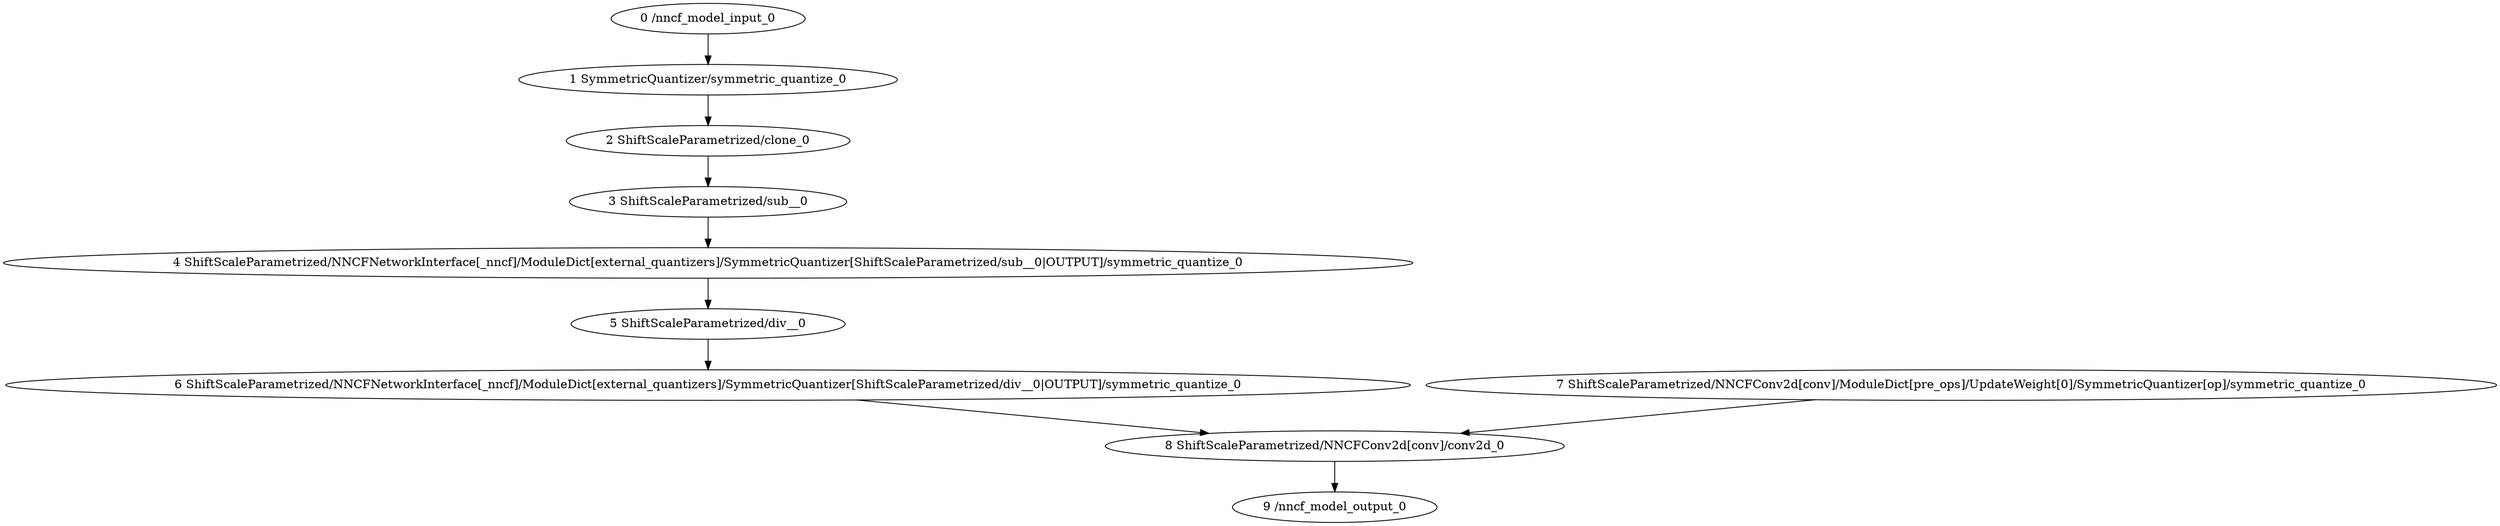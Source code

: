 strict digraph  {
"0 /nncf_model_input_0" [id=0, type=nncf_model_input];
"1 SymmetricQuantizer/symmetric_quantize_0" [id=1, type=symmetric_quantize];
"2 ShiftScaleParametrized/clone_0" [id=2, type=clone];
"3 ShiftScaleParametrized/sub__0" [id=3, type=sub_];
"4 ShiftScaleParametrized/NNCFNetworkInterface[_nncf]/ModuleDict[external_quantizers]/SymmetricQuantizer[ShiftScaleParametrized/sub__0|OUTPUT]/symmetric_quantize_0" [id=4, type=symmetric_quantize];
"5 ShiftScaleParametrized/div__0" [id=5, type=div_];
"6 ShiftScaleParametrized/NNCFNetworkInterface[_nncf]/ModuleDict[external_quantizers]/SymmetricQuantizer[ShiftScaleParametrized/div__0|OUTPUT]/symmetric_quantize_0" [id=6, type=symmetric_quantize];
"7 ShiftScaleParametrized/NNCFConv2d[conv]/ModuleDict[pre_ops]/UpdateWeight[0]/SymmetricQuantizer[op]/symmetric_quantize_0" [id=7, type=symmetric_quantize];
"8 ShiftScaleParametrized/NNCFConv2d[conv]/conv2d_0" [id=8, type=conv2d];
"9 /nncf_model_output_0" [id=9, type=nncf_model_output];
"0 /nncf_model_input_0" -> "1 SymmetricQuantizer/symmetric_quantize_0";
"1 SymmetricQuantizer/symmetric_quantize_0" -> "2 ShiftScaleParametrized/clone_0";
"2 ShiftScaleParametrized/clone_0" -> "3 ShiftScaleParametrized/sub__0";
"3 ShiftScaleParametrized/sub__0" -> "4 ShiftScaleParametrized/NNCFNetworkInterface[_nncf]/ModuleDict[external_quantizers]/SymmetricQuantizer[ShiftScaleParametrized/sub__0|OUTPUT]/symmetric_quantize_0";
"4 ShiftScaleParametrized/NNCFNetworkInterface[_nncf]/ModuleDict[external_quantizers]/SymmetricQuantizer[ShiftScaleParametrized/sub__0|OUTPUT]/symmetric_quantize_0" -> "5 ShiftScaleParametrized/div__0";
"5 ShiftScaleParametrized/div__0" -> "6 ShiftScaleParametrized/NNCFNetworkInterface[_nncf]/ModuleDict[external_quantizers]/SymmetricQuantizer[ShiftScaleParametrized/div__0|OUTPUT]/symmetric_quantize_0";
"6 ShiftScaleParametrized/NNCFNetworkInterface[_nncf]/ModuleDict[external_quantizers]/SymmetricQuantizer[ShiftScaleParametrized/div__0|OUTPUT]/symmetric_quantize_0" -> "8 ShiftScaleParametrized/NNCFConv2d[conv]/conv2d_0";
"7 ShiftScaleParametrized/NNCFConv2d[conv]/ModuleDict[pre_ops]/UpdateWeight[0]/SymmetricQuantizer[op]/symmetric_quantize_0" -> "8 ShiftScaleParametrized/NNCFConv2d[conv]/conv2d_0";
"8 ShiftScaleParametrized/NNCFConv2d[conv]/conv2d_0" -> "9 /nncf_model_output_0";
}
